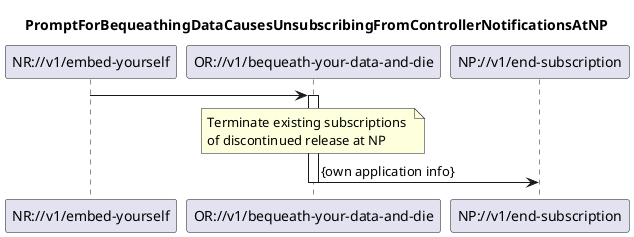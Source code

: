 @startuml 015_BequeathYourDataAndDie
skinparam responseMessageBelowArrow true

title
PromptForBequeathingDataCausesUnsubscribingFromControllerNotificationsAtNP
end title

participant "NR://v1/embed-yourself" as NewRelease
participant "OR://v1/bequeath-your-data-and-die" as OldRelease
participant "NP://v1/end-subscription" as endSubsriptionAtNp

NewRelease -> OldRelease
activate OldRelease

note over OldRelease
Terminate existing subscriptions 
of discontinued release at NP
end note
OldRelease -> endSubsriptionAtNp: {own application info}

deactivate OldRelease

@enduml